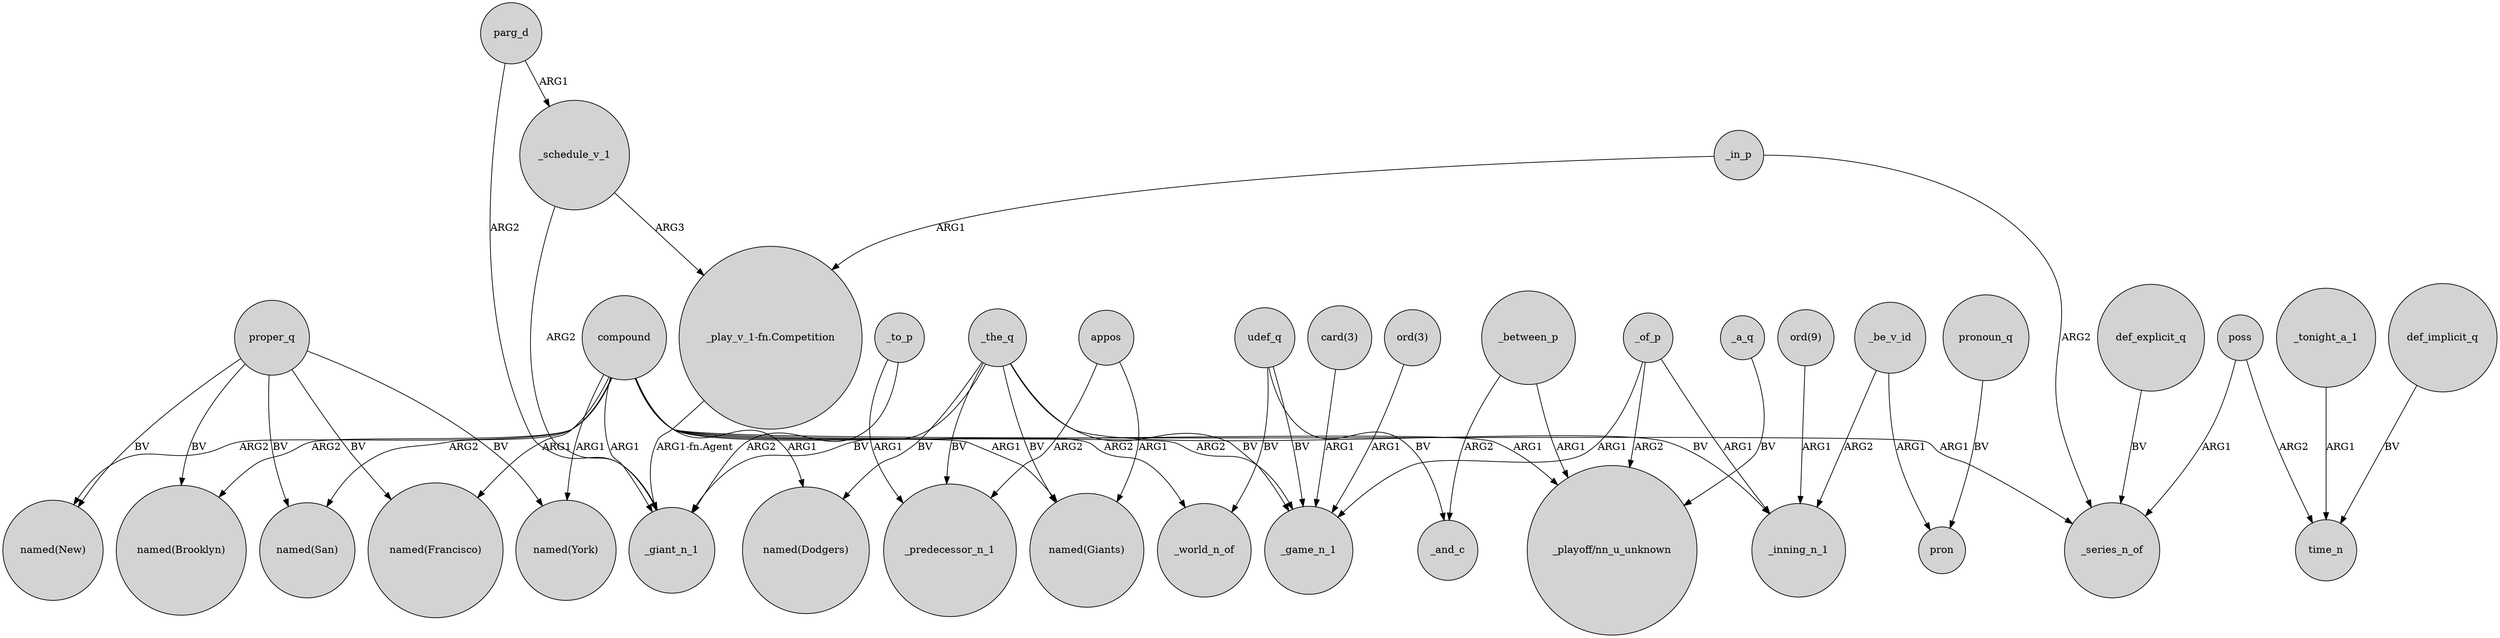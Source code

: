 digraph {
	node [shape=circle style=filled]
	udef_q -> _game_n_1 [label=BV]
	_to_p -> _predecessor_n_1 [label=ARG1]
	compound -> "named(New)" [label=ARG2]
	parg_d -> _giant_n_1 [label=ARG2]
	poss -> _series_n_of [label=ARG1]
	compound -> _series_n_of [label=ARG1]
	proper_q -> "named(Francisco)" [label=BV]
	compound -> _giant_n_1 [label=ARG1]
	_a_q -> "_playoff/nn_u_unknown" [label=BV]
	compound -> "named(San)" [label=ARG2]
	"_play_v_1-fn.Competition" -> _giant_n_1 [label="ARG1-fn.Agent"]
	"ord(9)" -> _inning_n_1 [label=ARG1]
	"ord(3)" -> _game_n_1 [label=ARG1]
	proper_q -> "named(New)" [label=BV]
	compound -> _world_n_of [label=ARG2]
	compound -> "named(Brooklyn)" [label=ARG2]
	appos -> "named(Giants)" [label=ARG1]
	_to_p -> _giant_n_1 [label=ARG2]
	poss -> time_n [label=ARG2]
	_of_p -> _inning_n_1 [label=ARG1]
	udef_q -> _world_n_of [label=BV]
	_the_q -> _predecessor_n_1 [label=BV]
	_of_p -> "_playoff/nn_u_unknown" [label=ARG2]
	_the_q -> _inning_n_1 [label=BV]
	_be_v_id -> pron [label=ARG1]
	def_explicit_q -> _series_n_of [label=BV]
	_tonight_a_1 -> time_n [label=ARG1]
	_of_p -> _game_n_1 [label=ARG1]
	pronoun_q -> pron [label=BV]
	_the_q -> "named(Dodgers)" [label=BV]
	compound -> "named(York)" [label=ARG1]
	compound -> "named(Giants)" [label=ARG1]
	_be_v_id -> _inning_n_1 [label=ARG2]
	_between_p -> _and_c [label=ARG2]
	appos -> _predecessor_n_1 [label=ARG2]
	_the_q -> _giant_n_1 [label=BV]
	compound -> "named(Francisco)" [label=ARG1]
	_the_q -> _game_n_1 [label=BV]
	_schedule_v_1 -> _giant_n_1 [label=ARG2]
	_the_q -> "named(Giants)" [label=BV]
	_schedule_v_1 -> "_play_v_1-fn.Competition" [label=ARG3]
	_in_p -> _series_n_of [label=ARG2]
	proper_q -> "named(San)" [label=BV]
	_between_p -> "_playoff/nn_u_unknown" [label=ARG1]
	compound -> _game_n_1 [label=ARG2]
	compound -> "named(Dodgers)" [label=ARG1]
	proper_q -> "named(York)" [label=BV]
	udef_q -> _and_c [label=BV]
	compound -> "_playoff/nn_u_unknown" [label=ARG1]
	parg_d -> _schedule_v_1 [label=ARG1]
	_in_p -> "_play_v_1-fn.Competition" [label=ARG1]
	"card(3)" -> _game_n_1 [label=ARG1]
	def_implicit_q -> time_n [label=BV]
	proper_q -> "named(Brooklyn)" [label=BV]
}
